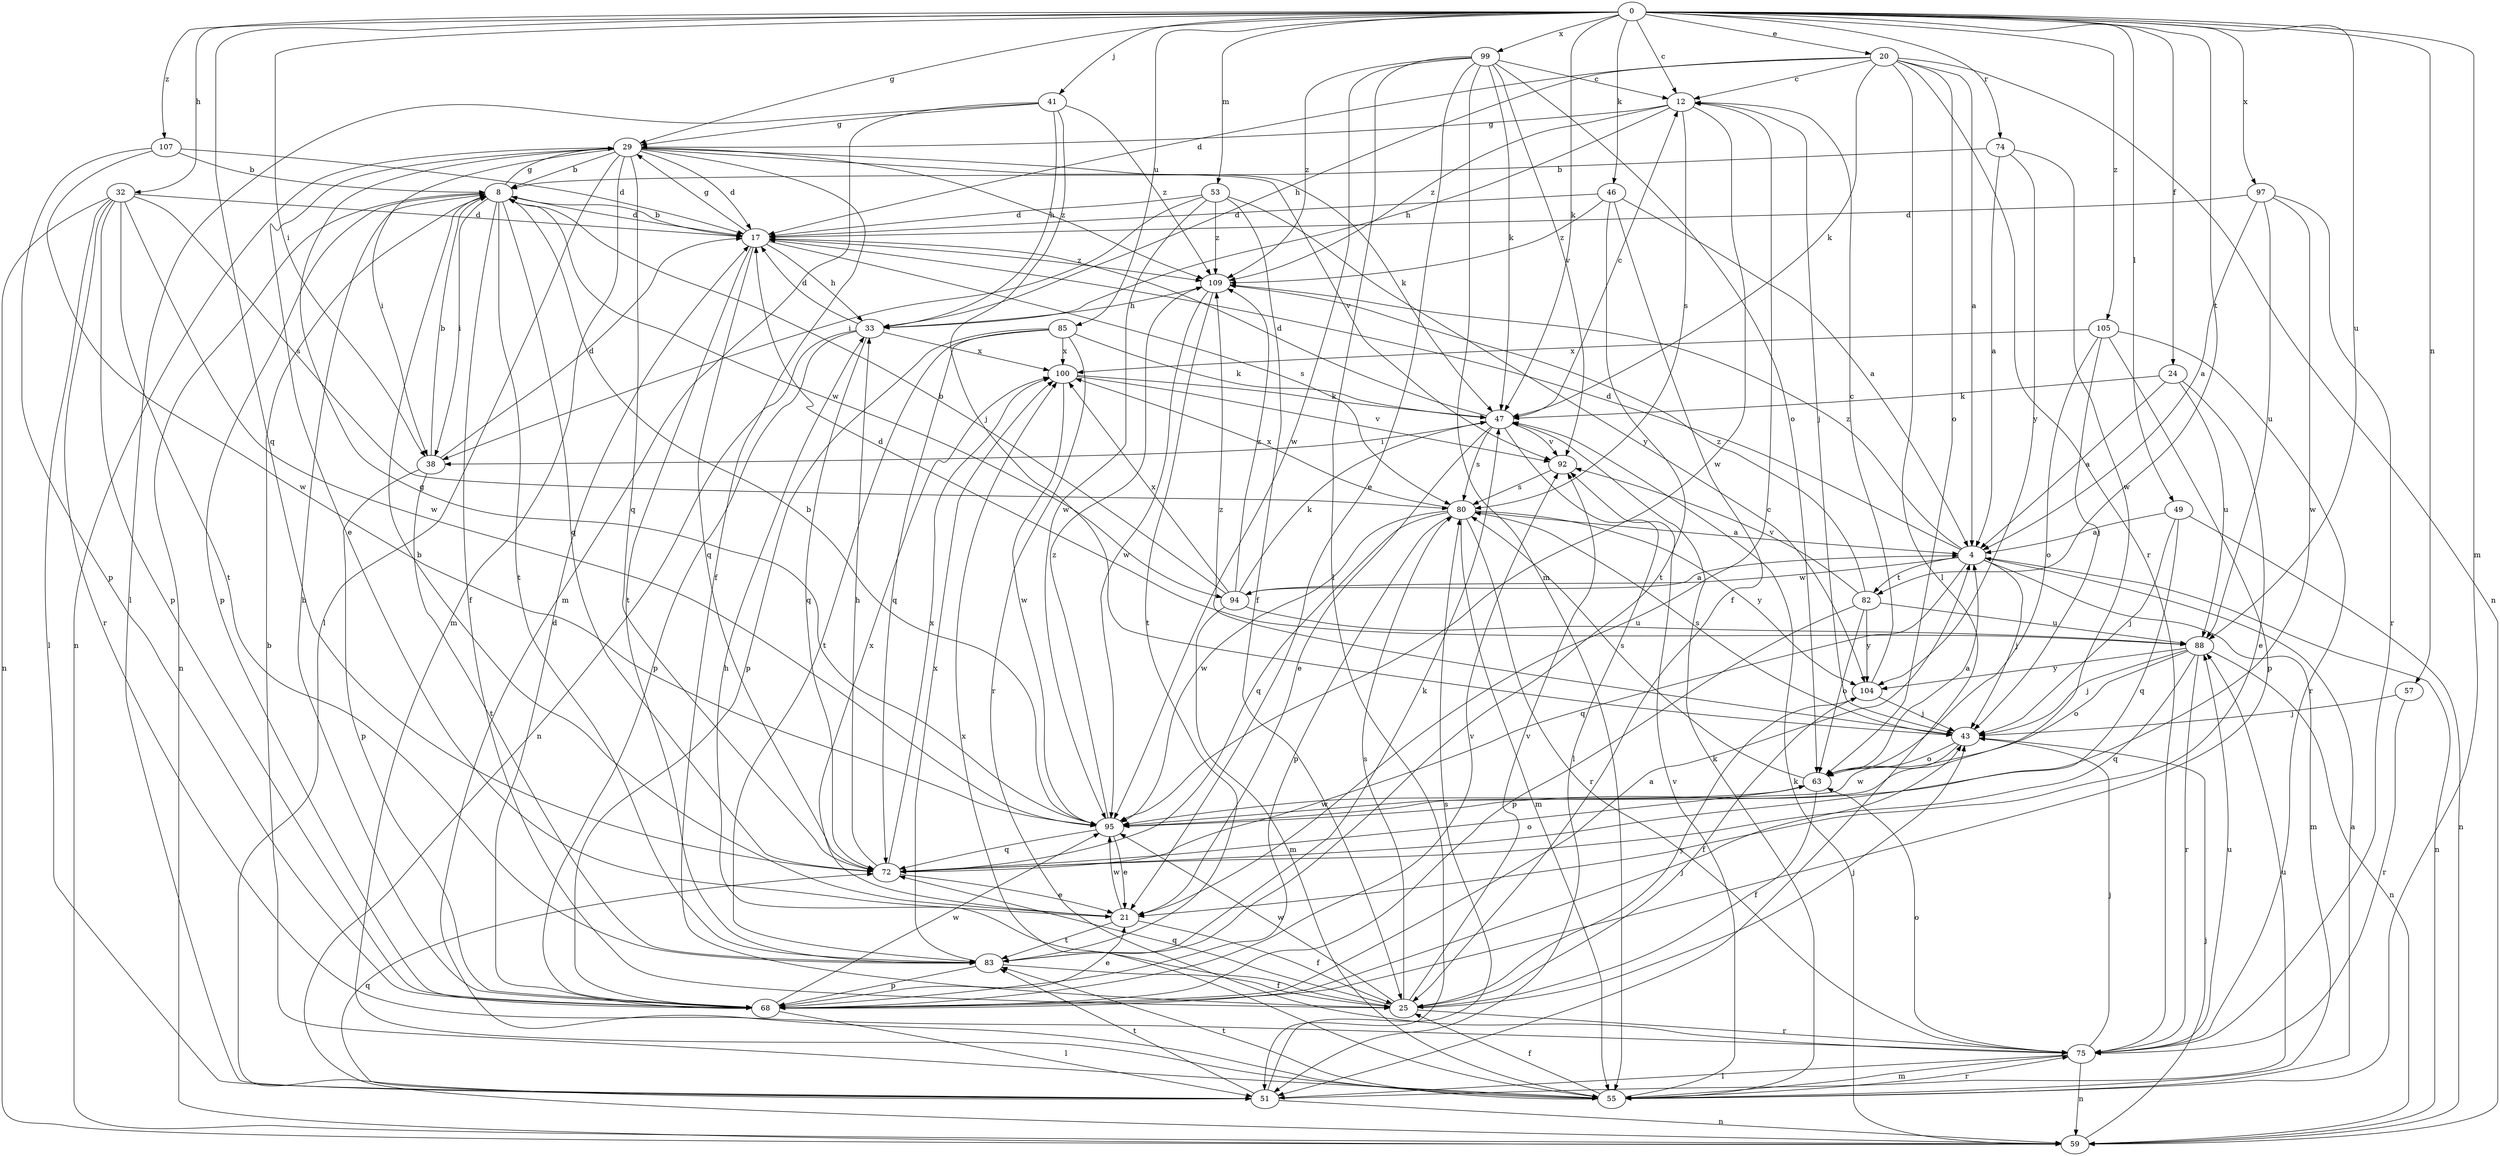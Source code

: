 strict digraph  {
0;
4;
8;
12;
17;
20;
21;
24;
25;
29;
32;
33;
38;
41;
43;
46;
47;
49;
51;
53;
55;
57;
59;
63;
68;
72;
74;
75;
80;
82;
83;
85;
88;
92;
94;
95;
97;
99;
100;
104;
105;
107;
109;
0 -> 12  [label=c];
0 -> 20  [label=e];
0 -> 24  [label=f];
0 -> 29  [label=g];
0 -> 32  [label=h];
0 -> 38  [label=i];
0 -> 41  [label=j];
0 -> 46  [label=k];
0 -> 47  [label=k];
0 -> 49  [label=l];
0 -> 53  [label=m];
0 -> 55  [label=m];
0 -> 57  [label=n];
0 -> 72  [label=q];
0 -> 74  [label=r];
0 -> 82  [label=t];
0 -> 85  [label=u];
0 -> 88  [label=u];
0 -> 97  [label=x];
0 -> 99  [label=x];
0 -> 105  [label=z];
0 -> 107  [label=z];
4 -> 17  [label=d];
4 -> 43  [label=j];
4 -> 55  [label=m];
4 -> 59  [label=n];
4 -> 72  [label=q];
4 -> 82  [label=t];
4 -> 94  [label=w];
4 -> 109  [label=z];
8 -> 17  [label=d];
8 -> 25  [label=f];
8 -> 29  [label=g];
8 -> 38  [label=i];
8 -> 59  [label=n];
8 -> 68  [label=p];
8 -> 72  [label=q];
8 -> 83  [label=t];
8 -> 94  [label=w];
12 -> 29  [label=g];
12 -> 33  [label=h];
12 -> 43  [label=j];
12 -> 80  [label=s];
12 -> 95  [label=w];
12 -> 109  [label=z];
17 -> 8  [label=b];
17 -> 29  [label=g];
17 -> 33  [label=h];
17 -> 72  [label=q];
17 -> 80  [label=s];
17 -> 83  [label=t];
17 -> 109  [label=z];
20 -> 4  [label=a];
20 -> 12  [label=c];
20 -> 17  [label=d];
20 -> 33  [label=h];
20 -> 47  [label=k];
20 -> 51  [label=l];
20 -> 59  [label=n];
20 -> 63  [label=o];
20 -> 75  [label=r];
21 -> 8  [label=b];
21 -> 12  [label=c];
21 -> 25  [label=f];
21 -> 83  [label=t];
21 -> 95  [label=w];
21 -> 100  [label=x];
24 -> 4  [label=a];
24 -> 21  [label=e];
24 -> 47  [label=k];
24 -> 88  [label=u];
25 -> 33  [label=h];
25 -> 43  [label=j];
25 -> 72  [label=q];
25 -> 75  [label=r];
25 -> 80  [label=s];
25 -> 92  [label=v];
25 -> 95  [label=w];
25 -> 104  [label=y];
29 -> 8  [label=b];
29 -> 17  [label=d];
29 -> 21  [label=e];
29 -> 25  [label=f];
29 -> 38  [label=i];
29 -> 47  [label=k];
29 -> 51  [label=l];
29 -> 55  [label=m];
29 -> 59  [label=n];
29 -> 72  [label=q];
29 -> 92  [label=v];
29 -> 109  [label=z];
32 -> 17  [label=d];
32 -> 51  [label=l];
32 -> 59  [label=n];
32 -> 68  [label=p];
32 -> 75  [label=r];
32 -> 80  [label=s];
32 -> 83  [label=t];
32 -> 95  [label=w];
33 -> 17  [label=d];
33 -> 59  [label=n];
33 -> 68  [label=p];
33 -> 72  [label=q];
33 -> 100  [label=x];
38 -> 8  [label=b];
38 -> 17  [label=d];
38 -> 68  [label=p];
38 -> 83  [label=t];
41 -> 29  [label=g];
41 -> 33  [label=h];
41 -> 43  [label=j];
41 -> 51  [label=l];
41 -> 55  [label=m];
41 -> 109  [label=z];
43 -> 63  [label=o];
43 -> 80  [label=s];
43 -> 95  [label=w];
43 -> 109  [label=z];
46 -> 4  [label=a];
46 -> 17  [label=d];
46 -> 25  [label=f];
46 -> 83  [label=t];
46 -> 109  [label=z];
47 -> 12  [label=c];
47 -> 17  [label=d];
47 -> 21  [label=e];
47 -> 38  [label=i];
47 -> 51  [label=l];
47 -> 80  [label=s];
47 -> 92  [label=v];
49 -> 4  [label=a];
49 -> 43  [label=j];
49 -> 59  [label=n];
49 -> 72  [label=q];
51 -> 59  [label=n];
51 -> 72  [label=q];
51 -> 80  [label=s];
51 -> 83  [label=t];
51 -> 88  [label=u];
53 -> 17  [label=d];
53 -> 25  [label=f];
53 -> 38  [label=i];
53 -> 95  [label=w];
53 -> 104  [label=y];
53 -> 109  [label=z];
55 -> 4  [label=a];
55 -> 8  [label=b];
55 -> 25  [label=f];
55 -> 47  [label=k];
55 -> 75  [label=r];
55 -> 83  [label=t];
55 -> 92  [label=v];
55 -> 100  [label=x];
57 -> 43  [label=j];
57 -> 75  [label=r];
59 -> 43  [label=j];
59 -> 47  [label=k];
63 -> 4  [label=a];
63 -> 25  [label=f];
63 -> 80  [label=s];
63 -> 95  [label=w];
68 -> 4  [label=a];
68 -> 8  [label=b];
68 -> 17  [label=d];
68 -> 21  [label=e];
68 -> 43  [label=j];
68 -> 51  [label=l];
68 -> 92  [label=v];
68 -> 95  [label=w];
72 -> 21  [label=e];
72 -> 33  [label=h];
72 -> 63  [label=o];
72 -> 100  [label=x];
74 -> 4  [label=a];
74 -> 8  [label=b];
74 -> 95  [label=w];
74 -> 104  [label=y];
75 -> 43  [label=j];
75 -> 51  [label=l];
75 -> 55  [label=m];
75 -> 59  [label=n];
75 -> 63  [label=o];
75 -> 88  [label=u];
80 -> 4  [label=a];
80 -> 55  [label=m];
80 -> 68  [label=p];
80 -> 72  [label=q];
80 -> 75  [label=r];
80 -> 95  [label=w];
80 -> 100  [label=x];
80 -> 104  [label=y];
82 -> 63  [label=o];
82 -> 68  [label=p];
82 -> 88  [label=u];
82 -> 92  [label=v];
82 -> 104  [label=y];
82 -> 109  [label=z];
83 -> 25  [label=f];
83 -> 47  [label=k];
83 -> 68  [label=p];
83 -> 100  [label=x];
85 -> 47  [label=k];
85 -> 68  [label=p];
85 -> 72  [label=q];
85 -> 75  [label=r];
85 -> 83  [label=t];
85 -> 100  [label=x];
88 -> 17  [label=d];
88 -> 43  [label=j];
88 -> 59  [label=n];
88 -> 63  [label=o];
88 -> 72  [label=q];
88 -> 75  [label=r];
88 -> 104  [label=y];
92 -> 80  [label=s];
94 -> 4  [label=a];
94 -> 8  [label=b];
94 -> 47  [label=k];
94 -> 55  [label=m];
94 -> 88  [label=u];
94 -> 100  [label=x];
94 -> 109  [label=z];
95 -> 8  [label=b];
95 -> 21  [label=e];
95 -> 29  [label=g];
95 -> 72  [label=q];
95 -> 109  [label=z];
97 -> 4  [label=a];
97 -> 17  [label=d];
97 -> 75  [label=r];
97 -> 88  [label=u];
97 -> 95  [label=w];
99 -> 12  [label=c];
99 -> 21  [label=e];
99 -> 47  [label=k];
99 -> 51  [label=l];
99 -> 55  [label=m];
99 -> 63  [label=o];
99 -> 92  [label=v];
99 -> 95  [label=w];
99 -> 109  [label=z];
100 -> 47  [label=k];
100 -> 92  [label=v];
100 -> 95  [label=w];
104 -> 12  [label=c];
104 -> 25  [label=f];
104 -> 43  [label=j];
105 -> 43  [label=j];
105 -> 63  [label=o];
105 -> 68  [label=p];
105 -> 75  [label=r];
105 -> 100  [label=x];
107 -> 8  [label=b];
107 -> 17  [label=d];
107 -> 68  [label=p];
107 -> 95  [label=w];
109 -> 33  [label=h];
109 -> 83  [label=t];
109 -> 95  [label=w];
}
